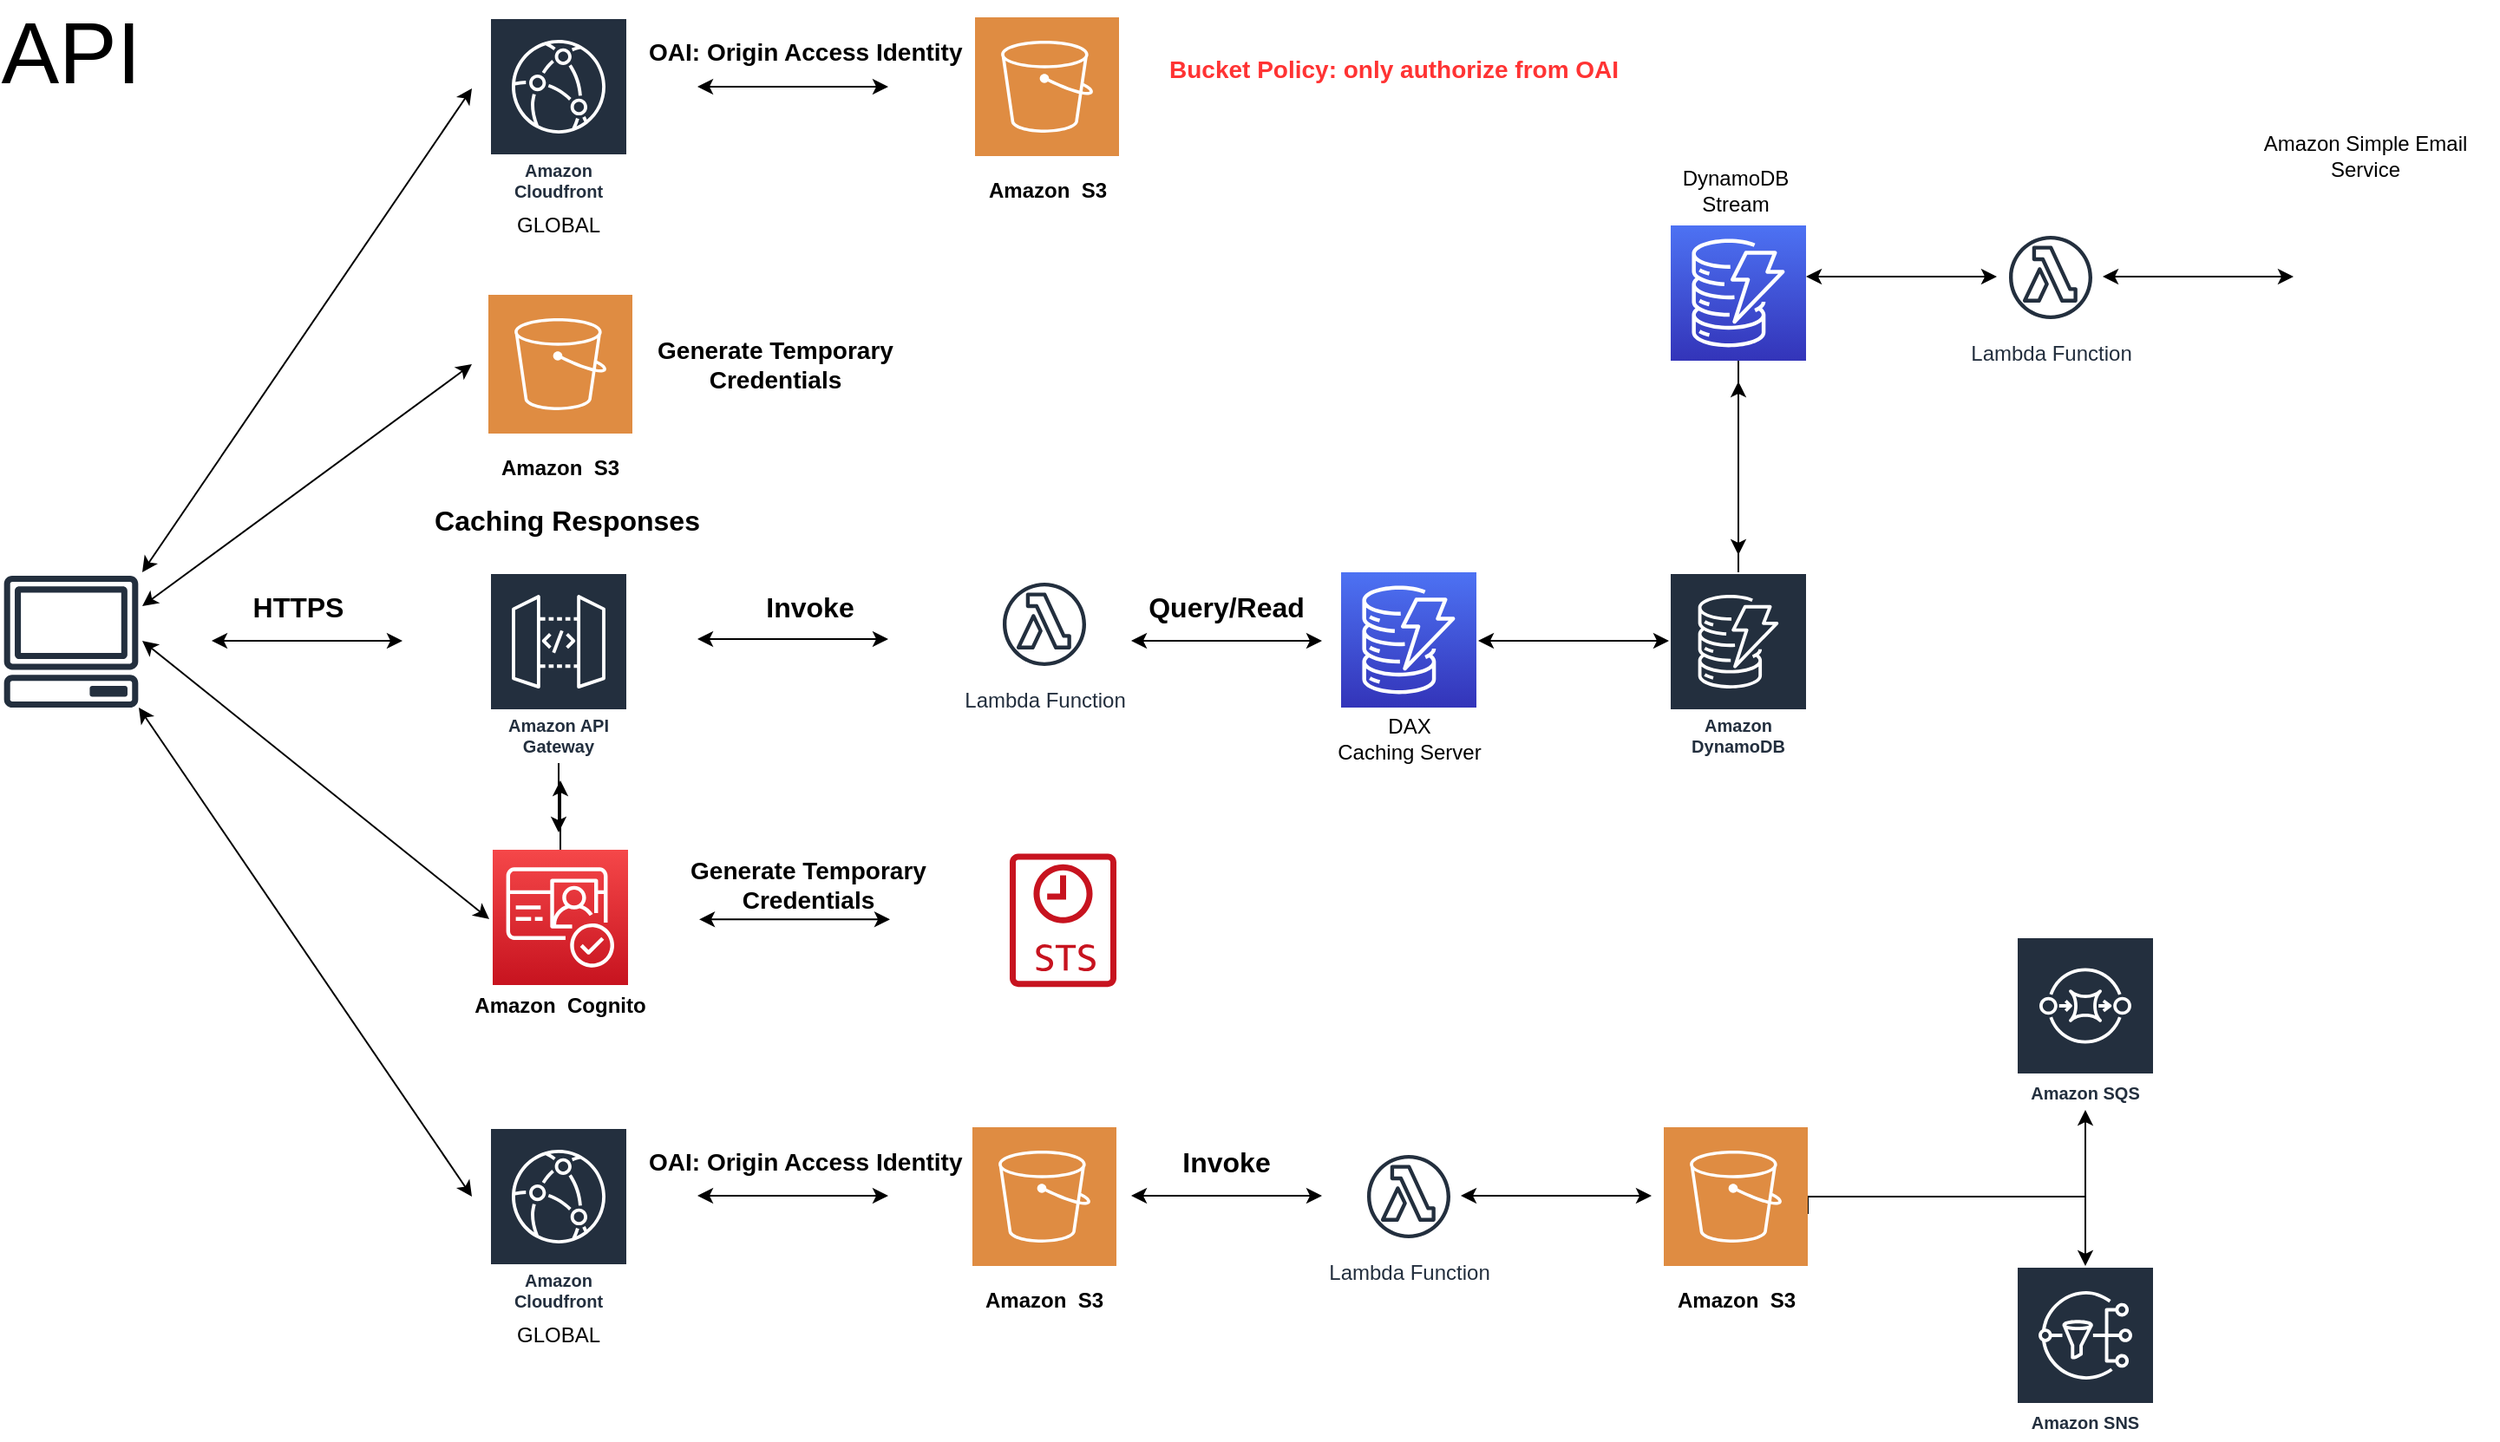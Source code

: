 <mxfile version="14.5.7" type="device"><diagram id="El81bYlUrIhM-8SBgi5-" name="Page-1"><mxGraphModel dx="1426" dy="842" grid="1" gridSize="10" guides="1" tooltips="1" connect="1" arrows="1" fold="1" page="1" pageScale="1" pageWidth="1654" pageHeight="2336" math="0" shadow="0"><root><mxCell id="0"/><mxCell id="1" parent="0"/><mxCell id="mmHqEEbxhI431z3wtUpZ-1" value="" style="outlineConnect=0;fontColor=#232F3E;gradientColor=none;fillColor=#232F3E;strokeColor=none;dashed=0;verticalLabelPosition=bottom;verticalAlign=top;align=center;html=1;fontSize=12;fontStyle=0;aspect=fixed;pointerEvents=1;shape=mxgraph.aws4.client;" vertex="1" parent="1"><mxGeometry x="40" y="362" width="78" height="76" as="geometry"/></mxCell><mxCell id="mmHqEEbxhI431z3wtUpZ-60" style="edgeStyle=orthogonalEdgeStyle;rounded=0;orthogonalLoop=1;jettySize=auto;html=1;" edge="1" parent="1" source="mmHqEEbxhI431z3wtUpZ-4"><mxGeometry relative="1" as="geometry"><mxPoint x="360" y="510" as="targetPoint"/></mxGeometry></mxCell><mxCell id="mmHqEEbxhI431z3wtUpZ-4" value="Amazon API Gateway" style="outlineConnect=0;fontColor=#232F3E;gradientColor=none;strokeColor=#ffffff;fillColor=#232F3E;dashed=0;verticalLabelPosition=middle;verticalAlign=bottom;align=center;html=1;whiteSpace=wrap;fontSize=10;fontStyle=1;spacing=3;shape=mxgraph.aws4.productIcon;prIcon=mxgraph.aws4.api_gateway;" vertex="1" parent="1"><mxGeometry x="320" y="360" width="80" height="110" as="geometry"/></mxCell><mxCell id="mmHqEEbxhI431z3wtUpZ-5" value="Amazon Cloudfront" style="outlineConnect=0;fontColor=#232F3E;gradientColor=none;strokeColor=#ffffff;fillColor=#232F3E;dashed=0;verticalLabelPosition=middle;verticalAlign=bottom;align=center;html=1;whiteSpace=wrap;fontSize=10;fontStyle=1;spacing=3;shape=mxgraph.aws4.productIcon;prIcon=mxgraph.aws4.cloudfront;" vertex="1" parent="1"><mxGeometry x="320" y="40" width="80" height="110" as="geometry"/></mxCell><mxCell id="mmHqEEbxhI431z3wtUpZ-6" value="Amazon Cloudfront" style="outlineConnect=0;fontColor=#232F3E;gradientColor=none;strokeColor=#ffffff;fillColor=#232F3E;dashed=0;verticalLabelPosition=middle;verticalAlign=bottom;align=center;html=1;whiteSpace=wrap;fontSize=10;fontStyle=1;spacing=3;shape=mxgraph.aws4.productIcon;prIcon=mxgraph.aws4.cloudfront;" vertex="1" parent="1"><mxGeometry x="320" y="680" width="80" height="110" as="geometry"/></mxCell><mxCell id="mmHqEEbxhI431z3wtUpZ-10" value="Lambda Function" style="outlineConnect=0;fontColor=#232F3E;gradientColor=none;strokeColor=#232F3E;fillColor=#ffffff;dashed=0;verticalLabelPosition=bottom;verticalAlign=top;align=center;html=1;fontSize=12;fontStyle=0;aspect=fixed;shape=mxgraph.aws4.resourceIcon;resIcon=mxgraph.aws4.lambda_function;" vertex="1" parent="1"><mxGeometry x="610" y="360" width="60" height="60" as="geometry"/></mxCell><mxCell id="mmHqEEbxhI431z3wtUpZ-11" value="Lambda Function" style="outlineConnect=0;fontColor=#232F3E;gradientColor=none;strokeColor=#232F3E;fillColor=#ffffff;dashed=0;verticalLabelPosition=bottom;verticalAlign=top;align=center;html=1;fontSize=12;fontStyle=0;aspect=fixed;shape=mxgraph.aws4.resourceIcon;resIcon=mxgraph.aws4.lambda_function;" vertex="1" parent="1"><mxGeometry x="820" y="690" width="60" height="60" as="geometry"/></mxCell><mxCell id="mmHqEEbxhI431z3wtUpZ-33" style="edgeStyle=orthogonalEdgeStyle;rounded=0;orthogonalLoop=1;jettySize=auto;html=1;" edge="1" parent="1" target="mmHqEEbxhI431z3wtUpZ-16"><mxGeometry relative="1" as="geometry"><mxPoint x="1080" y="730" as="sourcePoint"/><Array as="points"><mxPoint x="1080" y="720"/><mxPoint x="1240" y="720"/></Array></mxGeometry></mxCell><mxCell id="mmHqEEbxhI431z3wtUpZ-34" style="edgeStyle=orthogonalEdgeStyle;rounded=0;orthogonalLoop=1;jettySize=auto;html=1;" edge="1" parent="1" target="mmHqEEbxhI431z3wtUpZ-17"><mxGeometry relative="1" as="geometry"><mxPoint x="1080" y="730" as="sourcePoint"/><Array as="points"><mxPoint x="1080" y="720"/><mxPoint x="1240" y="720"/></Array></mxGeometry></mxCell><mxCell id="mmHqEEbxhI431z3wtUpZ-75" style="edgeStyle=orthogonalEdgeStyle;rounded=0;orthogonalLoop=1;jettySize=auto;html=1;" edge="1" parent="1" source="mmHqEEbxhI431z3wtUpZ-13"><mxGeometry relative="1" as="geometry"><mxPoint x="1040" y="250" as="targetPoint"/></mxGeometry></mxCell><mxCell id="mmHqEEbxhI431z3wtUpZ-13" value="Amazon DynamoDB" style="outlineConnect=0;fontColor=#232F3E;gradientColor=none;strokeColor=#ffffff;fillColor=#232F3E;dashed=0;verticalLabelPosition=middle;verticalAlign=bottom;align=center;html=1;whiteSpace=wrap;fontSize=10;fontStyle=1;spacing=3;shape=mxgraph.aws4.productIcon;prIcon=mxgraph.aws4.dynamodb;" vertex="1" parent="1"><mxGeometry x="1000" y="360" width="80" height="110" as="geometry"/></mxCell><mxCell id="mmHqEEbxhI431z3wtUpZ-14" value="" style="points=[[0,0,0],[0.25,0,0],[0.5,0,0],[0.75,0,0],[1,0,0],[0,1,0],[0.25,1,0],[0.5,1,0],[0.75,1,0],[1,1,0],[0,0.25,0],[0,0.5,0],[0,0.75,0],[1,0.25,0],[1,0.5,0],[1,0.75,0]];outlineConnect=0;fontColor=#232F3E;gradientColor=#4D72F3;gradientDirection=north;fillColor=#3334B9;strokeColor=#ffffff;dashed=0;verticalLabelPosition=bottom;verticalAlign=top;align=center;html=1;fontSize=12;fontStyle=0;aspect=fixed;shape=mxgraph.aws4.resourceIcon;resIcon=mxgraph.aws4.dynamodb;" vertex="1" parent="1"><mxGeometry x="811" y="360" width="78" height="78" as="geometry"/></mxCell><mxCell id="mmHqEEbxhI431z3wtUpZ-15" value="DAX&lt;br&gt;Caching Server" style="text;html=1;strokeColor=none;fillColor=none;align=center;verticalAlign=middle;whiteSpace=wrap;rounded=0;" vertex="1" parent="1"><mxGeometry x="788.5" y="446" width="123" height="20" as="geometry"/></mxCell><mxCell id="mmHqEEbxhI431z3wtUpZ-16" value="Amazon SQS" style="outlineConnect=0;fontColor=#232F3E;gradientColor=none;strokeColor=#ffffff;fillColor=#232F3E;dashed=0;verticalLabelPosition=middle;verticalAlign=bottom;align=center;html=1;whiteSpace=wrap;fontSize=10;fontStyle=1;spacing=3;shape=mxgraph.aws4.productIcon;prIcon=mxgraph.aws4.sqs;" vertex="1" parent="1"><mxGeometry x="1200" y="570" width="80" height="100" as="geometry"/></mxCell><mxCell id="mmHqEEbxhI431z3wtUpZ-17" value="Amazon SNS" style="outlineConnect=0;fontColor=#232F3E;gradientColor=none;strokeColor=#ffffff;fillColor=#232F3E;dashed=0;verticalLabelPosition=middle;verticalAlign=bottom;align=center;html=1;whiteSpace=wrap;fontSize=10;fontStyle=1;spacing=3;shape=mxgraph.aws4.productIcon;prIcon=mxgraph.aws4.sns;" vertex="1" parent="1"><mxGeometry x="1200" y="760" width="80" height="100" as="geometry"/></mxCell><mxCell id="mmHqEEbxhI431z3wtUpZ-24" value="" style="endArrow=classic;startArrow=classic;html=1;" edge="1" parent="1"><mxGeometry width="50" height="50" relative="1" as="geometry"><mxPoint x="160" y="399.5" as="sourcePoint"/><mxPoint x="270" y="399.5" as="targetPoint"/></mxGeometry></mxCell><mxCell id="mmHqEEbxhI431z3wtUpZ-25" value="" style="endArrow=classic;startArrow=classic;html=1;" edge="1" parent="1"><mxGeometry width="50" height="50" relative="1" as="geometry"><mxPoint x="440" y="80" as="sourcePoint"/><mxPoint x="550" y="80" as="targetPoint"/></mxGeometry></mxCell><mxCell id="mmHqEEbxhI431z3wtUpZ-26" value="" style="endArrow=classic;startArrow=classic;html=1;" edge="1" parent="1"><mxGeometry width="50" height="50" relative="1" as="geometry"><mxPoint x="440" y="398.5" as="sourcePoint"/><mxPoint x="550" y="398.5" as="targetPoint"/></mxGeometry></mxCell><mxCell id="mmHqEEbxhI431z3wtUpZ-27" value="" style="endArrow=classic;startArrow=classic;html=1;" edge="1" parent="1"><mxGeometry width="50" height="50" relative="1" as="geometry"><mxPoint x="690" y="399.5" as="sourcePoint"/><mxPoint x="800" y="399.5" as="targetPoint"/></mxGeometry></mxCell><mxCell id="mmHqEEbxhI431z3wtUpZ-28" value="" style="endArrow=classic;startArrow=classic;html=1;" edge="1" parent="1"><mxGeometry width="50" height="50" relative="1" as="geometry"><mxPoint x="890" y="399.5" as="sourcePoint"/><mxPoint x="1000" y="399.5" as="targetPoint"/></mxGeometry></mxCell><mxCell id="mmHqEEbxhI431z3wtUpZ-29" value="" style="endArrow=classic;startArrow=classic;html=1;" edge="1" parent="1"><mxGeometry width="50" height="50" relative="1" as="geometry"><mxPoint x="440" y="719.5" as="sourcePoint"/><mxPoint x="550" y="719.5" as="targetPoint"/></mxGeometry></mxCell><mxCell id="mmHqEEbxhI431z3wtUpZ-30" value="" style="endArrow=classic;startArrow=classic;html=1;" edge="1" parent="1"><mxGeometry width="50" height="50" relative="1" as="geometry"><mxPoint x="690" y="719.5" as="sourcePoint"/><mxPoint x="800" y="719.5" as="targetPoint"/></mxGeometry></mxCell><mxCell id="mmHqEEbxhI431z3wtUpZ-31" value="" style="endArrow=classic;startArrow=classic;html=1;" edge="1" parent="1"><mxGeometry width="50" height="50" relative="1" as="geometry"><mxPoint x="880" y="719.5" as="sourcePoint"/><mxPoint x="990" y="719.5" as="targetPoint"/></mxGeometry></mxCell><mxCell id="mmHqEEbxhI431z3wtUpZ-35" value="&lt;font style=&quot;font-size: 16px&quot;&gt;&lt;b&gt;HTTPS&lt;/b&gt;&lt;/font&gt;" style="text;html=1;strokeColor=none;fillColor=none;align=center;verticalAlign=middle;whiteSpace=wrap;rounded=0;" vertex="1" parent="1"><mxGeometry x="190" y="370" width="40" height="20" as="geometry"/></mxCell><mxCell id="mmHqEEbxhI431z3wtUpZ-36" value="&lt;font size=&quot;3&quot;&gt;&lt;b&gt;Caching Responses&lt;/b&gt;&lt;/font&gt;" style="text;html=1;strokeColor=none;fillColor=none;align=center;verticalAlign=middle;whiteSpace=wrap;rounded=0;" vertex="1" parent="1"><mxGeometry x="270" y="320" width="190" height="20" as="geometry"/></mxCell><mxCell id="mmHqEEbxhI431z3wtUpZ-37" value="&lt;font size=&quot;3&quot;&gt;&lt;b&gt;Query/Read&lt;/b&gt;&lt;/font&gt;" style="text;html=1;strokeColor=none;fillColor=none;align=center;verticalAlign=middle;whiteSpace=wrap;rounded=0;" vertex="1" parent="1"><mxGeometry x="690" y="370" width="110" height="20" as="geometry"/></mxCell><mxCell id="mmHqEEbxhI431z3wtUpZ-38" value="&lt;font size=&quot;3&quot;&gt;&lt;b&gt;Invoke&lt;/b&gt;&lt;/font&gt;" style="text;html=1;strokeColor=none;fillColor=none;align=center;verticalAlign=middle;whiteSpace=wrap;rounded=0;" vertex="1" parent="1"><mxGeometry x="450" y="370" width="110" height="20" as="geometry"/></mxCell><mxCell id="mmHqEEbxhI431z3wtUpZ-39" value="&lt;font size=&quot;3&quot;&gt;&lt;b&gt;Invoke&lt;/b&gt;&lt;/font&gt;" style="text;html=1;strokeColor=none;fillColor=none;align=center;verticalAlign=middle;whiteSpace=wrap;rounded=0;" vertex="1" parent="1"><mxGeometry x="690" y="690" width="110" height="20" as="geometry"/></mxCell><mxCell id="mmHqEEbxhI431z3wtUpZ-41" value="&lt;b&gt;&lt;font style=&quot;font-size: 14px&quot;&gt;OAI: Origin Access&amp;nbsp;Identity&amp;nbsp;&lt;/font&gt;&lt;/b&gt;" style="text;html=1;strokeColor=none;fillColor=none;align=left;verticalAlign=middle;whiteSpace=wrap;rounded=0;" vertex="1" parent="1"><mxGeometry x="410" y="50" width="190" height="20" as="geometry"/></mxCell><mxCell id="mmHqEEbxhI431z3wtUpZ-42" value="&lt;b&gt;&lt;font style=&quot;font-size: 14px&quot;&gt;OAI: Origin Access&amp;nbsp;Identity&amp;nbsp;&lt;/font&gt;&lt;/b&gt;" style="text;html=1;strokeColor=none;fillColor=none;align=left;verticalAlign=middle;whiteSpace=wrap;rounded=0;" vertex="1" parent="1"><mxGeometry x="410" y="690" width="190" height="20" as="geometry"/></mxCell><mxCell id="mmHqEEbxhI431z3wtUpZ-43" value="" style="endArrow=classic;startArrow=classic;html=1;" edge="1" parent="1"><mxGeometry width="50" height="50" relative="1" as="geometry"><mxPoint x="118" y="438" as="sourcePoint"/><mxPoint x="310" y="720" as="targetPoint"/></mxGeometry></mxCell><mxCell id="mmHqEEbxhI431z3wtUpZ-45" value="" style="endArrow=classic;startArrow=classic;html=1;" edge="1" parent="1"><mxGeometry width="50" height="50" relative="1" as="geometry"><mxPoint x="120" y="360" as="sourcePoint"/><mxPoint x="310" y="81" as="targetPoint"/></mxGeometry></mxCell><mxCell id="mmHqEEbxhI431z3wtUpZ-59" style="edgeStyle=orthogonalEdgeStyle;rounded=0;orthogonalLoop=1;jettySize=auto;html=1;" edge="1" parent="1" source="mmHqEEbxhI431z3wtUpZ-46"><mxGeometry relative="1" as="geometry"><mxPoint x="361" y="480" as="targetPoint"/></mxGeometry></mxCell><mxCell id="mmHqEEbxhI431z3wtUpZ-46" value="" style="points=[[0,0,0],[0.25,0,0],[0.5,0,0],[0.75,0,0],[1,0,0],[0,1,0],[0.25,1,0],[0.5,1,0],[0.75,1,0],[1,1,0],[0,0.25,0],[0,0.5,0],[0,0.75,0],[1,0.25,0],[1,0.5,0],[1,0.75,0]];outlineConnect=0;fontColor=#232F3E;gradientColor=#F54749;gradientDirection=north;fillColor=#C7131F;strokeColor=#ffffff;dashed=0;verticalLabelPosition=bottom;verticalAlign=top;align=center;html=1;fontSize=12;fontStyle=0;aspect=fixed;shape=mxgraph.aws4.resourceIcon;resIcon=mxgraph.aws4.cognito;" vertex="1" parent="1"><mxGeometry x="322" y="520" width="78" height="78" as="geometry"/></mxCell><mxCell id="mmHqEEbxhI431z3wtUpZ-47" value="&lt;b&gt;Amazon &amp;nbsp;Cognito&lt;/b&gt;" style="text;html=1;strokeColor=none;fillColor=none;align=center;verticalAlign=middle;whiteSpace=wrap;rounded=0;" vertex="1" parent="1"><mxGeometry x="281" y="600" width="160" height="20" as="geometry"/></mxCell><mxCell id="mmHqEEbxhI431z3wtUpZ-48" value="" style="pointerEvents=1;shadow=0;dashed=0;html=1;strokeColor=none;fillColor=#DF8C42;labelPosition=center;verticalLabelPosition=bottom;verticalAlign=top;align=center;outlineConnect=0;shape=mxgraph.veeam2.aws_s3;" vertex="1" parent="1"><mxGeometry x="600" y="40" width="83" height="80" as="geometry"/></mxCell><mxCell id="mmHqEEbxhI431z3wtUpZ-49" value="" style="pointerEvents=1;shadow=0;dashed=0;html=1;strokeColor=none;fillColor=#DF8C42;labelPosition=center;verticalLabelPosition=bottom;verticalAlign=top;align=center;outlineConnect=0;shape=mxgraph.veeam2.aws_s3;" vertex="1" parent="1"><mxGeometry x="598.5" y="680" width="83" height="80" as="geometry"/></mxCell><mxCell id="mmHqEEbxhI431z3wtUpZ-50" value="" style="pointerEvents=1;shadow=0;dashed=0;html=1;strokeColor=none;fillColor=#DF8C42;labelPosition=center;verticalLabelPosition=bottom;verticalAlign=top;align=center;outlineConnect=0;shape=mxgraph.veeam2.aws_s3;" vertex="1" parent="1"><mxGeometry x="997" y="680" width="83" height="80" as="geometry"/></mxCell><mxCell id="mmHqEEbxhI431z3wtUpZ-51" value="&lt;b&gt;Amazon &amp;nbsp;S3&lt;/b&gt;" style="text;html=1;strokeColor=none;fillColor=none;align=center;verticalAlign=middle;whiteSpace=wrap;rounded=0;" vertex="1" parent="1"><mxGeometry x="560" y="770" width="160" height="20" as="geometry"/></mxCell><mxCell id="mmHqEEbxhI431z3wtUpZ-52" value="&lt;b&gt;Amazon &amp;nbsp;S3&lt;/b&gt;" style="text;html=1;strokeColor=none;fillColor=none;align=center;verticalAlign=middle;whiteSpace=wrap;rounded=0;" vertex="1" parent="1"><mxGeometry x="958.5" y="770" width="160" height="20" as="geometry"/></mxCell><mxCell id="mmHqEEbxhI431z3wtUpZ-53" value="&lt;b&gt;Amazon &amp;nbsp;S3&lt;/b&gt;" style="text;html=1;strokeColor=none;fillColor=none;align=center;verticalAlign=middle;whiteSpace=wrap;rounded=0;" vertex="1" parent="1"><mxGeometry x="561.5" y="130" width="160" height="20" as="geometry"/></mxCell><mxCell id="mmHqEEbxhI431z3wtUpZ-54" value="" style="outlineConnect=0;fontColor=#232F3E;gradientColor=none;fillColor=#C7131F;strokeColor=none;dashed=0;verticalLabelPosition=bottom;verticalAlign=top;align=center;html=1;fontSize=12;fontStyle=0;aspect=fixed;pointerEvents=1;shape=mxgraph.aws4.sts_alternate;" vertex="1" parent="1"><mxGeometry x="620" y="522" width="61.5" height="77.37" as="geometry"/></mxCell><mxCell id="mmHqEEbxhI431z3wtUpZ-57" value="" style="endArrow=classic;startArrow=classic;html=1;" edge="1" parent="1"><mxGeometry width="50" height="50" relative="1" as="geometry"><mxPoint x="441" y="560.18" as="sourcePoint"/><mxPoint x="551" y="560.18" as="targetPoint"/></mxGeometry></mxCell><mxCell id="mmHqEEbxhI431z3wtUpZ-58" value="&lt;b&gt;&lt;font style=&quot;font-size: 14px&quot;&gt;Generate Temporary Credentials&lt;/font&gt;&lt;/b&gt;" style="text;html=1;strokeColor=none;fillColor=none;align=center;verticalAlign=middle;whiteSpace=wrap;rounded=0;" vertex="1" parent="1"><mxGeometry x="408.5" y="530" width="190" height="20" as="geometry"/></mxCell><mxCell id="mmHqEEbxhI431z3wtUpZ-63" value="" style="endArrow=classic;startArrow=classic;html=1;" edge="1" parent="1"><mxGeometry width="50" height="50" relative="1" as="geometry"><mxPoint x="120" y="399.5" as="sourcePoint"/><mxPoint x="320" y="560" as="targetPoint"/></mxGeometry></mxCell><mxCell id="mmHqEEbxhI431z3wtUpZ-64" value="" style="pointerEvents=1;shadow=0;dashed=0;html=1;strokeColor=none;fillColor=#DF8C42;labelPosition=center;verticalLabelPosition=bottom;verticalAlign=top;align=center;outlineConnect=0;shape=mxgraph.veeam2.aws_s3;" vertex="1" parent="1"><mxGeometry x="319.5" y="200" width="83" height="80" as="geometry"/></mxCell><mxCell id="mmHqEEbxhI431z3wtUpZ-65" value="&lt;b&gt;Amazon &amp;nbsp;S3&lt;/b&gt;" style="text;html=1;strokeColor=none;fillColor=none;align=center;verticalAlign=middle;whiteSpace=wrap;rounded=0;" vertex="1" parent="1"><mxGeometry x="281" y="290" width="160" height="20" as="geometry"/></mxCell><mxCell id="mmHqEEbxhI431z3wtUpZ-66" value="" style="endArrow=classic;startArrow=classic;html=1;" edge="1" parent="1"><mxGeometry width="50" height="50" relative="1" as="geometry"><mxPoint x="120" y="379.5" as="sourcePoint"/><mxPoint x="310" y="240" as="targetPoint"/></mxGeometry></mxCell><mxCell id="mmHqEEbxhI431z3wtUpZ-67" value="&lt;b&gt;&lt;font style=&quot;font-size: 14px&quot;&gt;Generate Temporary Credentials&lt;/font&gt;&lt;/b&gt;" style="text;html=1;strokeColor=none;fillColor=none;align=center;verticalAlign=middle;whiteSpace=wrap;rounded=0;" vertex="1" parent="1"><mxGeometry x="390" y="230" width="190" height="20" as="geometry"/></mxCell><mxCell id="mmHqEEbxhI431z3wtUpZ-68" value="&lt;b&gt;&lt;font style=&quot;font-size: 14px&quot; color=&quot;#ff3333&quot;&gt;Bucket Policy: only authorize from OAI&lt;/font&gt;&lt;/b&gt;" style="text;html=1;strokeColor=none;fillColor=none;align=left;verticalAlign=middle;whiteSpace=wrap;rounded=0;" vertex="1" parent="1"><mxGeometry x="710" y="60" width="280" height="20" as="geometry"/></mxCell><mxCell id="mmHqEEbxhI431z3wtUpZ-69" value="&lt;font style=&quot;font-size: 50px&quot;&gt;API&lt;/font&gt;" style="text;html=1;strokeColor=none;fillColor=none;align=center;verticalAlign=middle;whiteSpace=wrap;rounded=0;" vertex="1" parent="1"><mxGeometry x="59" y="50" width="40" height="20" as="geometry"/></mxCell><mxCell id="mmHqEEbxhI431z3wtUpZ-71" value="GLOBAL" style="text;html=1;strokeColor=none;fillColor=none;align=center;verticalAlign=middle;whiteSpace=wrap;rounded=0;" vertex="1" parent="1"><mxGeometry x="340" y="150" width="40" height="20" as="geometry"/></mxCell><mxCell id="mmHqEEbxhI431z3wtUpZ-72" value="GLOBAL" style="text;html=1;strokeColor=none;fillColor=none;align=center;verticalAlign=middle;whiteSpace=wrap;rounded=0;" vertex="1" parent="1"><mxGeometry x="340" y="790" width="40" height="20" as="geometry"/></mxCell><mxCell id="mmHqEEbxhI431z3wtUpZ-76" style="edgeStyle=orthogonalEdgeStyle;rounded=0;orthogonalLoop=1;jettySize=auto;html=1;" edge="1" parent="1" source="mmHqEEbxhI431z3wtUpZ-73"><mxGeometry relative="1" as="geometry"><mxPoint x="1040" y="350" as="targetPoint"/></mxGeometry></mxCell><mxCell id="mmHqEEbxhI431z3wtUpZ-73" value="" style="points=[[0,0,0],[0.25,0,0],[0.5,0,0],[0.75,0,0],[1,0,0],[0,1,0],[0.25,1,0],[0.5,1,0],[0.75,1,0],[1,1,0],[0,0.25,0],[0,0.5,0],[0,0.75,0],[1,0.25,0],[1,0.5,0],[1,0.75,0]];outlineConnect=0;fontColor=#232F3E;gradientColor=#4D72F3;gradientDirection=north;fillColor=#3334B9;strokeColor=#ffffff;dashed=0;verticalLabelPosition=bottom;verticalAlign=top;align=center;html=1;fontSize=12;fontStyle=0;aspect=fixed;shape=mxgraph.aws4.resourceIcon;resIcon=mxgraph.aws4.dynamodb;" vertex="1" parent="1"><mxGeometry x="1001" y="160" width="78" height="78" as="geometry"/></mxCell><mxCell id="mmHqEEbxhI431z3wtUpZ-74" value="DynamoDB&lt;br&gt;Stream" style="text;html=1;strokeColor=none;fillColor=none;align=center;verticalAlign=middle;whiteSpace=wrap;rounded=0;" vertex="1" parent="1"><mxGeometry x="977" y="130" width="123" height="20" as="geometry"/></mxCell><mxCell id="mmHqEEbxhI431z3wtUpZ-77" value="Lambda Function" style="outlineConnect=0;fontColor=#232F3E;gradientColor=none;strokeColor=#232F3E;fillColor=#ffffff;dashed=0;verticalLabelPosition=bottom;verticalAlign=top;align=center;html=1;fontSize=12;fontStyle=0;aspect=fixed;shape=mxgraph.aws4.resourceIcon;resIcon=mxgraph.aws4.lambda_function;" vertex="1" parent="1"><mxGeometry x="1190" y="160" width="60" height="60" as="geometry"/></mxCell><mxCell id="mmHqEEbxhI431z3wtUpZ-78" value="" style="endArrow=classic;startArrow=classic;html=1;" edge="1" parent="1"><mxGeometry width="50" height="50" relative="1" as="geometry"><mxPoint x="1079" y="189.5" as="sourcePoint"/><mxPoint x="1189" y="189.5" as="targetPoint"/></mxGeometry></mxCell><mxCell id="mmHqEEbxhI431z3wtUpZ-79" value="" style="shape=image;html=1;verticalAlign=top;verticalLabelPosition=bottom;labelBackgroundColor=#ffffff;imageAspect=0;aspect=fixed;image=https://cdn3.iconfinder.com/data/icons/lexter-flat-colorfull-file-formats/56/ses-128.png;align=left;" vertex="1" parent="1"><mxGeometry x="1350" y="122" width="128" height="128" as="geometry"/></mxCell><mxCell id="mmHqEEbxhI431z3wtUpZ-80" value="" style="endArrow=classic;startArrow=classic;html=1;" edge="1" parent="1"><mxGeometry width="50" height="50" relative="1" as="geometry"><mxPoint x="1250" y="189.5" as="sourcePoint"/><mxPoint x="1360" y="189.5" as="targetPoint"/></mxGeometry></mxCell><mxCell id="mmHqEEbxhI431z3wtUpZ-81" value="Amazon Simple Email Service" style="text;html=1;strokeColor=none;fillColor=none;align=center;verticalAlign=middle;whiteSpace=wrap;rounded=0;" vertex="1" parent="1"><mxGeometry x="1340" y="110" width="123" height="20" as="geometry"/></mxCell></root></mxGraphModel></diagram></mxfile>